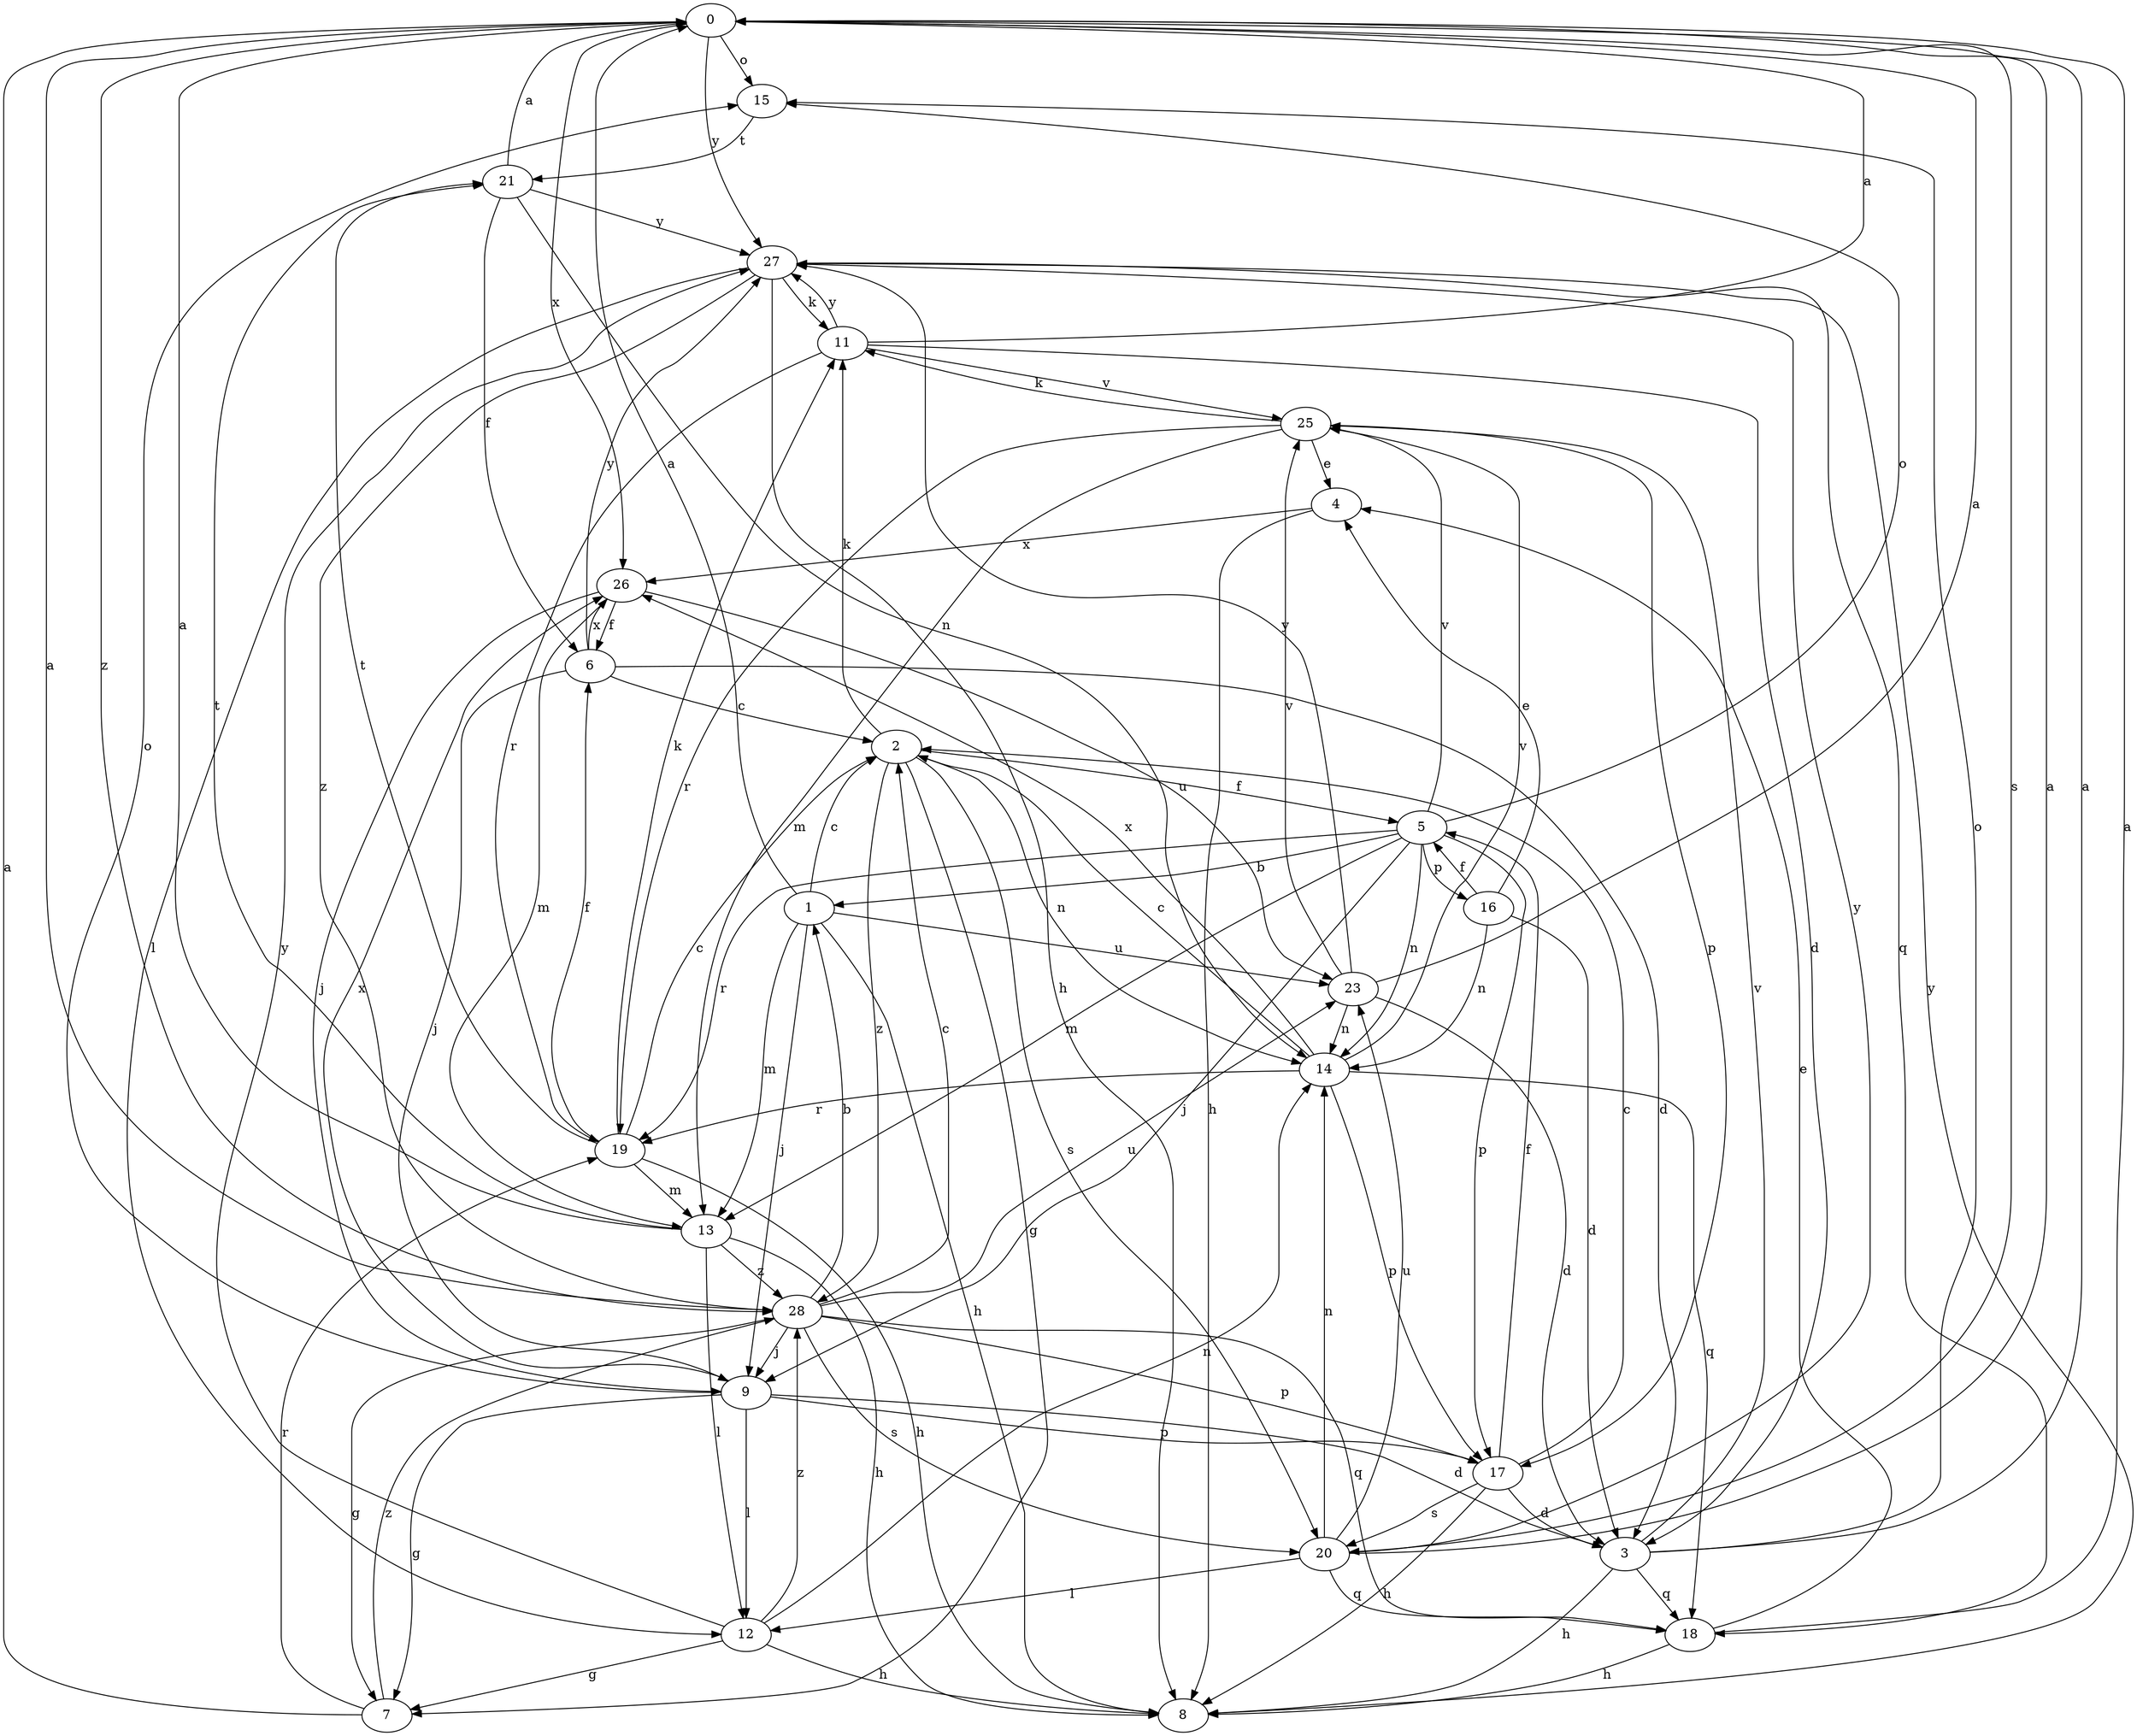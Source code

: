 strict digraph  {
0;
1;
2;
3;
4;
5;
6;
7;
8;
9;
11;
12;
13;
14;
15;
16;
17;
18;
19;
20;
21;
23;
25;
26;
27;
28;
0 -> 15  [label=o];
0 -> 20  [label=s];
0 -> 26  [label=x];
0 -> 27  [label=y];
0 -> 28  [label=z];
1 -> 0  [label=a];
1 -> 2  [label=c];
1 -> 8  [label=h];
1 -> 9  [label=j];
1 -> 13  [label=m];
1 -> 23  [label=u];
2 -> 5  [label=f];
2 -> 7  [label=g];
2 -> 11  [label=k];
2 -> 14  [label=n];
2 -> 20  [label=s];
2 -> 28  [label=z];
3 -> 0  [label=a];
3 -> 8  [label=h];
3 -> 15  [label=o];
3 -> 18  [label=q];
3 -> 25  [label=v];
4 -> 8  [label=h];
4 -> 26  [label=x];
5 -> 1  [label=b];
5 -> 9  [label=j];
5 -> 13  [label=m];
5 -> 14  [label=n];
5 -> 15  [label=o];
5 -> 16  [label=p];
5 -> 17  [label=p];
5 -> 19  [label=r];
5 -> 25  [label=v];
6 -> 2  [label=c];
6 -> 3  [label=d];
6 -> 9  [label=j];
6 -> 26  [label=x];
6 -> 27  [label=y];
7 -> 0  [label=a];
7 -> 19  [label=r];
7 -> 28  [label=z];
8 -> 27  [label=y];
9 -> 3  [label=d];
9 -> 7  [label=g];
9 -> 12  [label=l];
9 -> 15  [label=o];
9 -> 17  [label=p];
9 -> 26  [label=x];
11 -> 0  [label=a];
11 -> 3  [label=d];
11 -> 19  [label=r];
11 -> 25  [label=v];
11 -> 27  [label=y];
12 -> 7  [label=g];
12 -> 8  [label=h];
12 -> 14  [label=n];
12 -> 27  [label=y];
12 -> 28  [label=z];
13 -> 0  [label=a];
13 -> 8  [label=h];
13 -> 12  [label=l];
13 -> 21  [label=t];
13 -> 28  [label=z];
14 -> 2  [label=c];
14 -> 17  [label=p];
14 -> 18  [label=q];
14 -> 19  [label=r];
14 -> 25  [label=v];
14 -> 26  [label=x];
15 -> 21  [label=t];
16 -> 3  [label=d];
16 -> 4  [label=e];
16 -> 5  [label=f];
16 -> 14  [label=n];
17 -> 2  [label=c];
17 -> 3  [label=d];
17 -> 5  [label=f];
17 -> 8  [label=h];
17 -> 20  [label=s];
18 -> 0  [label=a];
18 -> 4  [label=e];
18 -> 8  [label=h];
19 -> 2  [label=c];
19 -> 6  [label=f];
19 -> 8  [label=h];
19 -> 11  [label=k];
19 -> 13  [label=m];
19 -> 21  [label=t];
20 -> 0  [label=a];
20 -> 12  [label=l];
20 -> 14  [label=n];
20 -> 18  [label=q];
20 -> 23  [label=u];
20 -> 27  [label=y];
21 -> 0  [label=a];
21 -> 6  [label=f];
21 -> 14  [label=n];
21 -> 27  [label=y];
23 -> 0  [label=a];
23 -> 3  [label=d];
23 -> 14  [label=n];
23 -> 25  [label=v];
23 -> 27  [label=y];
25 -> 4  [label=e];
25 -> 11  [label=k];
25 -> 13  [label=m];
25 -> 17  [label=p];
25 -> 19  [label=r];
26 -> 6  [label=f];
26 -> 9  [label=j];
26 -> 13  [label=m];
26 -> 23  [label=u];
27 -> 8  [label=h];
27 -> 11  [label=k];
27 -> 12  [label=l];
27 -> 18  [label=q];
27 -> 28  [label=z];
28 -> 0  [label=a];
28 -> 1  [label=b];
28 -> 2  [label=c];
28 -> 7  [label=g];
28 -> 9  [label=j];
28 -> 17  [label=p];
28 -> 18  [label=q];
28 -> 20  [label=s];
28 -> 23  [label=u];
}
